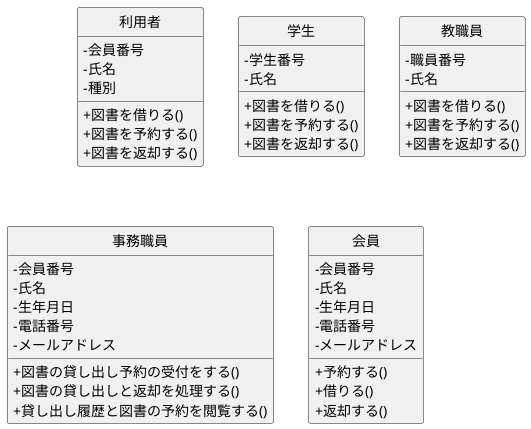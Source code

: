 @startuml 大原情報科学大学・図書館システムクラス図
skinparam classAttributeIconSize 0
hide circle

class 利用者 {
- 会員番号
- 氏名
- 種別

+ 図書を借りる()
+ 図書を予約する()
+ 図書を返却する()
}

class 学生 {
- 学生番号
- 氏名

+ 図書を借りる()
+ 図書を予約する()
+ 図書を返却する()
}

class 教職員 {
- 職員番号
- 氏名

+ 図書を借りる()
+ 図書を予約する()
+ 図書を返却する()
}

class 事務職員 {
- 会員番号
- 氏名
- 生年月日
- 電話番号
- メールアドレス

+ 図書の貸し出し予約の受付をする()
+ 図書の貸し出しと返却を処理する()
+ 貸し出し履歴と図書の予約を閲覧する()

}

class 会員 {
 -会員番号
 -氏名
 -生年月日
 -電話番号
 -メールアドレス

 +予約する()
 +借りる()
 +返却する()

}
@enduml
